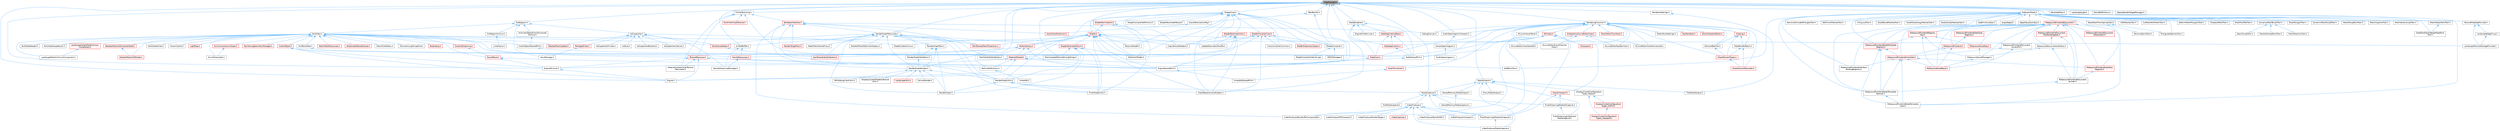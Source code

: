 digraph "PixelFormat.h"
{
 // INTERACTIVE_SVG=YES
 // LATEX_PDF_SIZE
  bgcolor="transparent";
  edge [fontname=Helvetica,fontsize=10,labelfontname=Helvetica,labelfontsize=10];
  node [fontname=Helvetica,fontsize=10,shape=box,height=0.2,width=0.4];
  Node1 [id="Node000001",label="PixelFormat.h",height=0.2,width=0.4,color="gray40", fillcolor="grey60", style="filled", fontcolor="black",tooltip=" "];
  Node1 -> Node2 [id="edge1_Node000001_Node000002",dir="back",color="steelblue1",style="solid",tooltip=" "];
  Node2 [id="Node000002",label="AudioSpectrogramViewport.h",height=0.2,width=0.4,color="grey40", fillcolor="white", style="filled",URL="$d9/d19/AudioSpectrogramViewport_8h.html",tooltip=" "];
  Node2 -> Node3 [id="edge2_Node000002_Node000003",dir="back",color="steelblue1",style="solid",tooltip=" "];
  Node3 [id="Node000003",label="SAudioSpectrogram.h",height=0.2,width=0.4,color="grey40", fillcolor="white", style="filled",URL="$dc/de0/SAudioSpectrogram_8h.html",tooltip=" "];
  Node3 -> Node4 [id="edge3_Node000003_Node000004",dir="back",color="steelblue1",style="solid",tooltip=" "];
  Node4 [id="Node000004",label="AudioSpectrogram.h",height=0.2,width=0.4,color="grey40", fillcolor="white", style="filled",URL="$de/d47/AudioSpectrogram_8h.html",tooltip=" "];
  Node1 -> Node5 [id="edge4_Node000001_Node000005",dir="back",color="steelblue1",style="solid",tooltip=" "];
  Node5 [id="Node000005",label="ClearReplacementShaders.h",height=0.2,width=0.4,color="grey40", fillcolor="white", style="filled",URL="$d9/d4e/ClearReplacementShaders_8h.html",tooltip=" "];
  Node1 -> Node6 [id="edge5_Node000001_Node000006",dir="back",color="steelblue1",style="solid",tooltip=" "];
  Node6 [id="Node000006",label="Engine.h",height=0.2,width=0.4,color="grey40", fillcolor="white", style="filled",URL="$d1/d34/Public_2Engine_8h.html",tooltip=" "];
  Node1 -> Node7 [id="edge6_Node000001_Node000007",dir="back",color="steelblue1",style="solid",tooltip=" "];
  Node7 [id="Node000007",label="EngineMinimal.h",height=0.2,width=0.4,color="grey40", fillcolor="white", style="filled",URL="$d0/d2c/EngineMinimal_8h.html",tooltip=" "];
  Node7 -> Node6 [id="edge7_Node000007_Node000006",dir="back",color="steelblue1",style="solid",tooltip=" "];
  Node1 -> Node8 [id="edge8_Node000001_Node000008",dir="back",color="steelblue1",style="solid",tooltip=" "];
  Node8 [id="Node000008",label="EngineSharedPCH.h",height=0.2,width=0.4,color="grey40", fillcolor="white", style="filled",URL="$dc/dbb/EngineSharedPCH_8h.html",tooltip=" "];
  Node8 -> Node9 [id="edge9_Node000008_Node000009",dir="back",color="steelblue1",style="solid",tooltip=" "];
  Node9 [id="Node000009",label="UnrealEdSharedPCH.h",height=0.2,width=0.4,color="grey40", fillcolor="white", style="filled",URL="$d1/de6/UnrealEdSharedPCH_8h.html",tooltip=" "];
  Node1 -> Node10 [id="edge10_Node000001_Node000010",dir="back",color="steelblue1",style="solid",tooltip=" "];
  Node10 [id="Node000010",label="FileRegions.h",height=0.2,width=0.4,color="grey40", fillcolor="white", style="filled",URL="$d0/d11/FileRegions_8h.html",tooltip=" "];
  Node10 -> Node11 [id="edge11_Node000010_Node000011",dir="back",color="steelblue1",style="solid",tooltip=" "];
  Node11 [id="Node000011",label="ArchiveUObjectFromStructured\lArchive.h",height=0.2,width=0.4,color="grey40", fillcolor="white", style="filled",URL="$d2/d52/ArchiveUObjectFromStructuredArchive_8h.html",tooltip=" "];
  Node11 -> Node12 [id="edge12_Node000011_Node000012",dir="back",color="steelblue1",style="solid",tooltip=" "];
  Node12 [id="Node000012",label="CoreUObjectSharedPCH.h",height=0.2,width=0.4,color="grey40", fillcolor="white", style="filled",URL="$de/d2f/CoreUObjectSharedPCH_8h.html",tooltip=" "];
  Node12 -> Node13 [id="edge13_Node000012_Node000013",dir="back",color="steelblue1",style="solid",tooltip=" "];
  Node13 [id="Node000013",label="SlateSharedPCH.h",height=0.2,width=0.4,color="grey40", fillcolor="white", style="filled",URL="$d1/dfc/SlateSharedPCH_8h.html",tooltip=" "];
  Node13 -> Node8 [id="edge14_Node000013_Node000008",dir="back",color="steelblue1",style="solid",tooltip=" "];
  Node10 -> Node14 [id="edge15_Node000010_Node000014",dir="back",color="steelblue1",style="solid",tooltip=" "];
  Node14 [id="Node000014",label="BulkData.h",height=0.2,width=0.4,color="grey40", fillcolor="white", style="filled",URL="$d4/d8e/BulkData_8h.html",tooltip=" "];
  Node14 -> Node15 [id="edge16_Node000014_Node000015",dir="back",color="steelblue1",style="solid",tooltip=" "];
  Node15 [id="Node000015",label="AnimCompressionTypes.h",height=0.2,width=0.4,color="red", fillcolor="#FFF0F0", style="filled",URL="$d1/d3b/AnimCompressionTypes_8h.html",tooltip=" "];
  Node15 -> Node24 [id="edge17_Node000015_Node000024",dir="back",color="steelblue1",style="solid",tooltip=" "];
  Node24 [id="Node000024",label="AnimStreamable.h",height=0.2,width=0.4,color="grey40", fillcolor="white", style="filled",URL="$d1/d46/AnimStreamable_8h.html",tooltip=" "];
  Node14 -> Node24 [id="edge18_Node000014_Node000024",dir="back",color="steelblue1",style="solid",tooltip=" "];
  Node14 -> Node47 [id="edge19_Node000014_Node000047",dir="back",color="steelblue1",style="solid",tooltip=" "];
  Node47 [id="Node000047",label="BodySetup.h",height=0.2,width=0.4,color="red", fillcolor="#FFF0F0", style="filled",URL="$d8/d7b/BodySetup_8h.html",tooltip=" "];
  Node14 -> Node124 [id="edge20_Node000014_Node000124",dir="back",color="steelblue1",style="solid",tooltip=" "];
  Node124 [id="Node000124",label="BulkDataReader.h",height=0.2,width=0.4,color="grey40", fillcolor="white", style="filled",URL="$d4/d9b/BulkDataReader_8h.html",tooltip=" "];
  Node14 -> Node125 [id="edge21_Node000014_Node000125",dir="back",color="steelblue1",style="solid",tooltip=" "];
  Node125 [id="Node000125",label="BulkDataScopedLock.h",height=0.2,width=0.4,color="grey40", fillcolor="white", style="filled",URL="$da/d4e/BulkDataScopedLock_8h.html",tooltip=" "];
  Node14 -> Node126 [id="edge22_Node000014_Node000126",dir="back",color="steelblue1",style="solid",tooltip=" "];
  Node126 [id="Node000126",label="BulkDataWriter.h",height=0.2,width=0.4,color="grey40", fillcolor="white", style="filled",URL="$dc/dcb/BulkDataWriter_8h.html",tooltip=" "];
  Node14 -> Node127 [id="edge23_Node000014_Node000127",dir="back",color="steelblue1",style="solid",tooltip=" "];
  Node127 [id="Node000127",label="ContentStreaming.h",height=0.2,width=0.4,color="red", fillcolor="#FFF0F0", style="filled",URL="$dd/d05/ContentStreaming_8h.html",tooltip=" "];
  Node127 -> Node138 [id="edge24_Node000127_Node000138",dir="back",color="steelblue1",style="solid",tooltip=" "];
  Node138 [id="Node000138",label="SoundWave.h",height=0.2,width=0.4,color="red", fillcolor="#FFF0F0", style="filled",URL="$d3/d6d/SoundWave_8h.html",tooltip=" "];
  Node138 -> Node7 [id="edge25_Node000138_Node000007",dir="back",color="steelblue1",style="solid",tooltip=" "];
  Node138 -> Node8 [id="edge26_Node000138_Node000008",dir="back",color="steelblue1",style="solid",tooltip=" "];
  Node14 -> Node173 [id="edge27_Node000014_Node000173",dir="back",color="steelblue1",style="solid",tooltip=" "];
  Node173 [id="Node000173",label="CoreUObject.h",height=0.2,width=0.4,color="red", fillcolor="#FFF0F0", style="filled",URL="$d0/ded/CoreUObject_8h.html",tooltip=" "];
  Node173 -> Node6 [id="edge28_Node000173_Node000006",dir="back",color="steelblue1",style="solid",tooltip=" "];
  Node173 -> Node7 [id="edge29_Node000173_Node000007",dir="back",color="steelblue1",style="solid",tooltip=" "];
  Node173 -> Node178 [id="edge30_Node000173_Node000178",dir="back",color="steelblue1",style="solid",tooltip=" "];
  Node178 [id="Node000178",label="SlateCore.h",height=0.2,width=0.4,color="red", fillcolor="#FFF0F0", style="filled",URL="$dc/d03/SlateCore_8h.html",tooltip=" "];
  Node178 -> Node6 [id="edge31_Node000178_Node000006",dir="back",color="steelblue1",style="solid",tooltip=" "];
  Node14 -> Node12 [id="edge32_Node000014_Node000012",dir="back",color="steelblue1",style="solid",tooltip=" "];
  Node14 -> Node179 [id="edge33_Node000014_Node000179",dir="back",color="steelblue1",style="solid",tooltip=" "];
  Node179 [id="Node000179",label="FontBulkData.h",height=0.2,width=0.4,color="grey40", fillcolor="white", style="filled",URL="$dc/dfb/FontBulkData_8h.html",tooltip=" "];
  Node179 -> Node178 [id="edge34_Node000179_Node000178",dir="back",color="steelblue1",style="solid",tooltip=" "];
  Node14 -> Node180 [id="edge35_Node000014_Node000180",dir="back",color="steelblue1",style="solid",tooltip=" "];
  Node180 [id="Node000180",label="GroomCache.h",height=0.2,width=0.4,color="grey40", fillcolor="white", style="filled",URL="$d7/d6e/GroomCache_8h.html",tooltip=" "];
  Node14 -> Node181 [id="edge36_Node000014_Node000181",dir="back",color="steelblue1",style="solid",tooltip=" "];
  Node181 [id="Node000181",label="HairStrandsDatas.h",height=0.2,width=0.4,color="red", fillcolor="#FFF0F0", style="filled",URL="$d6/daf/HairStrandsDatas_8h.html",tooltip=" "];
  Node181 -> Node195 [id="edge37_Node000181_Node000195",dir="back",color="steelblue1",style="solid",tooltip=" "];
  Node195 [id="Node000195",label="HairStrandsVertexFactory.h",height=0.2,width=0.4,color="red", fillcolor="#FFF0F0", style="filled",URL="$d0/d1c/HairStrandsVertexFactory_8h.html",tooltip=" "];
  Node14 -> Node198 [id="edge38_Node000014_Node000198",dir="back",color="steelblue1",style="solid",tooltip=" "];
  Node198 [id="Node000198",label="LandscapeHeightfieldCollision\lComponent.h",height=0.2,width=0.4,color="red", fillcolor="#FFF0F0", style="filled",URL="$d2/d06/LandscapeHeightfieldCollisionComponent_8h.html",tooltip=" "];
  Node198 -> Node200 [id="edge39_Node000198_Node000200",dir="back",color="steelblue1",style="solid",tooltip=" "];
  Node200 [id="Node000200",label="LandscapeMeshCollisionComponent.h",height=0.2,width=0.4,color="grey40", fillcolor="white", style="filled",URL="$d0/dab/LandscapeMeshCollisionComponent_8h.html",tooltip=" "];
  Node14 -> Node200 [id="edge40_Node000014_Node000200",dir="back",color="steelblue1",style="solid",tooltip=" "];
  Node14 -> Node210 [id="edge41_Node000014_Node000210",dir="back",color="steelblue1",style="solid",tooltip=" "];
  Node210 [id="Node000210",label="LandscapeTextureStorageProvider.h",height=0.2,width=0.4,color="grey40", fillcolor="white", style="filled",URL="$d6/d2b/LandscapeTextureStorageProvider_8h.html",tooltip=" "];
  Node14 -> Node211 [id="edge42_Node000014_Node000211",dir="back",color="steelblue1",style="solid",tooltip=" "];
  Node211 [id="Node000211",label="LightMap.h",height=0.2,width=0.4,color="red", fillcolor="#FFF0F0", style="filled",URL="$d1/d76/LightMap_8h.html",tooltip=" "];
  Node14 -> Node217 [id="edge43_Node000014_Node000217",dir="back",color="steelblue1",style="solid",tooltip=" "];
  Node217 [id="Node000217",label="NaniteResources.h",height=0.2,width=0.4,color="red", fillcolor="#FFF0F0", style="filled",URL="$d7/d8b/NaniteResources_8h.html",tooltip=" "];
  Node217 -> Node222 [id="edge44_Node000217_Node000222",dir="back",color="steelblue1",style="solid",tooltip=" "];
  Node222 [id="Node000222",label="NaniteStreamingManager.h",height=0.2,width=0.4,color="grey40", fillcolor="white", style="filled",URL="$d2/d3f/NaniteStreamingManager_8h.html",tooltip=" "];
  Node14 -> Node225 [id="edge45_Node000014_Node000225",dir="back",color="steelblue1",style="solid",tooltip=" "];
  Node225 [id="Node000225",label="RayTracingGeometryManager.h",height=0.2,width=0.4,color="red", fillcolor="#FFF0F0", style="filled",URL="$d0/df3/RayTracingGeometryManager_8h.html",tooltip=" "];
  Node14 -> Node226 [id="edge46_Node000014_Node000226",dir="back",color="steelblue1",style="solid",tooltip=" "];
  Node226 [id="Node000226",label="SkeletalMeshLODImporterData.h",height=0.2,width=0.4,color="red", fillcolor="#FFF0F0", style="filled",URL="$de/dc6/SkeletalMeshLODImporterData_8h.html",tooltip=" "];
  Node226 -> Node228 [id="edge47_Node000226_Node000228",dir="back",color="steelblue1",style="solid",tooltip=" "];
  Node228 [id="Node000228",label="SkeletalMeshLODModel.h",height=0.2,width=0.4,color="red", fillcolor="#FFF0F0", style="filled",URL="$d2/d34/SkeletalMeshLODModel_8h.html",tooltip=" "];
  Node14 -> Node228 [id="edge48_Node000014_Node000228",dir="back",color="steelblue1",style="solid",tooltip=" "];
  Node14 -> Node230 [id="edge49_Node000014_Node000230",dir="back",color="steelblue1",style="solid",tooltip=" "];
  Node230 [id="Node000230",label="SkeletalMeshUpdate.h",height=0.2,width=0.4,color="red", fillcolor="#FFF0F0", style="filled",URL="$df/d79/SkeletalMeshUpdate_8h.html",tooltip=" "];
  Node14 -> Node138 [id="edge50_Node000014_Node000138",dir="back",color="steelblue1",style="solid",tooltip=" "];
  Node14 -> Node231 [id="edge51_Node000014_Node000231",dir="back",color="steelblue1",style="solid",tooltip=" "];
  Node231 [id="Node000231",label="StaticMeshResources.h",height=0.2,width=0.4,color="red", fillcolor="#FFF0F0", style="filled",URL="$d0/db7/StaticMeshResources_8h.html",tooltip=" "];
  Node14 -> Node249 [id="edge52_Node000014_Node000249",dir="back",color="steelblue1",style="solid",tooltip=" "];
  Node249 [id="Node000249",label="StreamableRenderAsset.h",height=0.2,width=0.4,color="red", fillcolor="#FFF0F0", style="filled",URL="$d3/dbd/StreamableRenderAsset_8h.html",tooltip=" "];
  Node14 -> Node602 [id="edge53_Node000014_Node000602",dir="back",color="steelblue1",style="solid",tooltip=" "];
  Node602 [id="Node000602",label="TextureResource.h",height=0.2,width=0.4,color="red", fillcolor="#FFF0F0", style="filled",URL="$dd/df3/TextureResource_8h.html",tooltip=" "];
  Node602 -> Node6 [id="edge54_Node000602_Node000006",dir="back",color="steelblue1",style="solid",tooltip=" "];
  Node602 -> Node7 [id="edge55_Node000602_Node000007",dir="back",color="steelblue1",style="solid",tooltip=" "];
  Node602 -> Node8 [id="edge56_Node000602_Node000008",dir="back",color="steelblue1",style="solid",tooltip=" "];
  Node602 -> Node603 [id="edge57_Node000602_Node000603",dir="back",color="steelblue1",style="solid",tooltip=" "];
  Node603 [id="Node000603",label="MaterialCacheVirtualTexture\lDescriptor.h",height=0.2,width=0.4,color="grey40", fillcolor="white", style="filled",URL="$d7/d4c/MaterialCacheVirtualTextureDescriptor_8h.html",tooltip=" "];
  Node602 -> Node604 [id="edge58_Node000602_Node000604",dir="back",color="steelblue1",style="solid",tooltip=" "];
  Node604 [id="Node000604",label="ParticleDefinitions.h",height=0.2,width=0.4,color="grey40", fillcolor="white", style="filled",URL="$db/dde/ParticleDefinitions_8h.html",tooltip=" "];
  Node604 -> Node177 [id="edge59_Node000604_Node000177",dir="back",color="steelblue1",style="solid",tooltip=" "];
  Node177 [id="Node000177",label="UnrealEd.h",height=0.2,width=0.4,color="grey40", fillcolor="white", style="filled",URL="$d2/d5f/UnrealEd_8h.html",tooltip=" "];
  Node14 -> Node607 [id="edge60_Node000014_Node000607",dir="back",color="steelblue1",style="solid",tooltip=" "];
  Node607 [id="Node000607",label="VectorFieldStatic.h",height=0.2,width=0.4,color="grey40", fillcolor="white", style="filled",URL="$d7/d68/VectorFieldStatic_8h.html",tooltip=" "];
  Node14 -> Node608 [id="edge61_Node000014_Node000608",dir="back",color="steelblue1",style="solid",tooltip=" "];
  Node608 [id="Node000608",label="VolumetricLightmapGrid.h",height=0.2,width=0.4,color="grey40", fillcolor="white", style="filled",URL="$d9/d86/VolumetricLightmapGrid_8h.html",tooltip=" "];
  Node10 -> Node609 [id="edge62_Node000010_Node000609",dir="back",color="steelblue1",style="solid",tooltip=" "];
  Node609 [id="Node000609",label="FileRegionArchive.h",height=0.2,width=0.4,color="grey40", fillcolor="white", style="filled",URL="$d1/dfe/FileRegionArchive_8h.html",tooltip=" "];
  Node609 -> Node610 [id="edge63_Node000609_Node000610",dir="back",color="steelblue1",style="solid",tooltip=" "];
  Node610 [id="Node000610",label="LinkerSave.h",height=0.2,width=0.4,color="grey40", fillcolor="white", style="filled",URL="$d5/d31/LinkerSave_8h.html",tooltip=" "];
  Node10 -> Node611 [id="edge64_Node000010_Node000611",dir="back",color="steelblue1",style="solid",tooltip=" "];
  Node611 [id="Node000611",label="IoDispatcher.h",height=0.2,width=0.4,color="grey40", fillcolor="white", style="filled",URL="$d8/d3c/IoDispatcher_8h.html",tooltip=" "];
  Node611 -> Node181 [id="edge65_Node000611_Node000181",dir="back",color="steelblue1",style="solid",tooltip=" "];
  Node611 -> Node612 [id="edge66_Node000611_Node000612",dir="back",color="steelblue1",style="solid",tooltip=" "];
  Node612 [id="Node000612",label="IoDispatcherBackend.h",height=0.2,width=0.4,color="grey40", fillcolor="white", style="filled",URL="$d3/df3/IoDispatcherBackend_8h.html",tooltip=" "];
  Node611 -> Node613 [id="edge67_Node000611_Node000613",dir="back",color="steelblue1",style="solid",tooltip=" "];
  Node613 [id="Node000613",label="IoDispatcherInternal.h",height=0.2,width=0.4,color="grey40", fillcolor="white", style="filled",URL="$da/dee/IoDispatcherInternal_8h.html",tooltip=" "];
  Node611 -> Node614 [id="edge68_Node000611_Node000614",dir="back",color="steelblue1",style="solid",tooltip=" "];
  Node614 [id="Node000614",label="IoDispatcherPrivate.h",height=0.2,width=0.4,color="grey40", fillcolor="white", style="filled",URL="$d3/dea/IoDispatcherPrivate_8h.html",tooltip=" "];
  Node611 -> Node615 [id="edge69_Node000611_Node000615",dir="back",color="steelblue1",style="solid",tooltip=" "];
  Node615 [id="Node000615",label="IoStore.h",height=0.2,width=0.4,color="grey40", fillcolor="white", style="filled",URL="$d5/d52/IoStore_8h.html",tooltip=" "];
  Node611 -> Node222 [id="edge70_Node000611_Node000222",dir="back",color="steelblue1",style="solid",tooltip=" "];
  Node611 -> Node616 [id="edge71_Node000611_Node000616",dir="back",color="steelblue1",style="solid",tooltip=" "];
  Node616 [id="Node000616",label="PackageWriter.h",height=0.2,width=0.4,color="red", fillcolor="#FFF0F0", style="filled",URL="$d4/d04/PackageWriter_8h.html",tooltip=" "];
  Node616 -> Node621 [id="edge72_Node000616_Node000621",dir="back",color="steelblue1",style="solid",tooltip=" "];
  Node621 [id="Node000621",label="SavePackage.h",height=0.2,width=0.4,color="grey40", fillcolor="white", style="filled",URL="$d7/d0a/SavePackage_8h.html",tooltip=" "];
  Node611 -> Node622 [id="edge73_Node000611_Node000622",dir="back",color="steelblue1",style="solid",tooltip=" "];
  Node622 [id="Node000622",label="ShaderCodeArchive.h",height=0.2,width=0.4,color="grey40", fillcolor="white", style="filled",URL="$d4/dfd/ShaderCodeArchive_8h.html",tooltip=" "];
  Node611 -> Node230 [id="edge74_Node000611_Node000230",dir="back",color="steelblue1",style="solid",tooltip=" "];
  Node10 -> Node621 [id="edge75_Node000010_Node000621",dir="back",color="steelblue1",style="solid",tooltip=" "];
  Node1 -> Node623 [id="edge76_Node000001_Node000623",dir="back",color="steelblue1",style="solid",tooltip=" "];
  Node623 [id="Node000623",label="GBufferInfo.h",height=0.2,width=0.4,color="grey40", fillcolor="white", style="filled",URL="$d4/d51/GBufferInfo_8h.html",tooltip=" "];
  Node623 -> Node624 [id="edge77_Node000623_Node000624",dir="back",color="steelblue1",style="solid",tooltip=" "];
  Node624 [id="Node000624",label="SceneTexturesConfig.h",height=0.2,width=0.4,color="grey40", fillcolor="white", style="filled",URL="$d7/d90/SceneTexturesConfig_8h.html",tooltip=" "];
  Node624 -> Node625 [id="edge78_Node000624_Node000625",dir="back",color="steelblue1",style="solid",tooltip=" "];
  Node625 [id="Node000625",label="SceneViewExtension.h",height=0.2,width=0.4,color="red", fillcolor="#FFF0F0", style="filled",URL="$d0/d0d/SceneViewExtension_8h.html",tooltip=" "];
  Node623 -> Node630 [id="edge79_Node000623_Node000630",dir="back",color="steelblue1",style="solid",tooltip=" "];
  Node630 [id="Node000630",label="ShaderCompiler.h",height=0.2,width=0.4,color="grey40", fillcolor="white", style="filled",URL="$d4/de9/ShaderCompiler_8h.html",tooltip=" "];
  Node630 -> Node631 [id="edge80_Node000630_Node000631",dir="back",color="steelblue1",style="solid",tooltip=" "];
  Node631 [id="Node000631",label="ODSCManager.h",height=0.2,width=0.4,color="grey40", fillcolor="white", style="filled",URL="$d9/d08/ODSCManager_8h.html",tooltip=" "];
  Node630 -> Node632 [id="edge81_Node000630_Node000632",dir="back",color="steelblue1",style="solid",tooltip=" "];
  Node632 [id="Node000632",label="ShaderCompilerInternal.cpp",height=0.2,width=0.4,color="grey40", fillcolor="white", style="filled",URL="$db/dce/ShaderCompilerInternal_8cpp.html",tooltip=" "];
  Node1 -> Node633 [id="edge82_Node000001_Node000633",dir="back",color="steelblue1",style="solid",tooltip=" "];
  Node633 [id="Node000633",label="GenerateMips.h",height=0.2,width=0.4,color="grey40", fillcolor="white", style="filled",URL="$db/d90/GenerateMips_8h.html",tooltip=" "];
  Node1 -> Node634 [id="edge83_Node000001_Node000634",dir="back",color="steelblue1",style="solid",tooltip=" "];
  Node634 [id="Node000634",label="LandscapeLight.h",height=0.2,width=0.4,color="grey40", fillcolor="white", style="filled",URL="$d9/da3/LandscapeLight_8h.html",tooltip=" "];
  Node1 -> Node635 [id="edge84_Node000001_Node000635",dir="back",color="steelblue1",style="solid",tooltip=" "];
  Node635 [id="Node000635",label="MediaCapture.h",height=0.2,width=0.4,color="grey40", fillcolor="white", style="filled",URL="$d2/d9c/MediaCapture_8h.html",tooltip=" "];
  Node635 -> Node636 [id="edge85_Node000635_Node000636",dir="back",color="steelblue1",style="solid",tooltip=" "];
  Node636 [id="Node000636",label="FileMediaCapture.h",height=0.2,width=0.4,color="grey40", fillcolor="white", style="filled",URL="$da/d0b/FileMediaCapture_8h.html",tooltip=" "];
  Node635 -> Node637 [id="edge86_Node000635_Node000637",dir="back",color="steelblue1",style="solid",tooltip=" "];
  Node637 [id="Node000637",label="PixelStreaming2MediaIOCapture.h",height=0.2,width=0.4,color="grey40", fillcolor="white", style="filled",URL="$d3/d67/PixelStreaming2MediaIOCapture_8h.html",tooltip=" "];
  Node637 -> Node638 [id="edge87_Node000637_Node000638",dir="back",color="steelblue1",style="solid",tooltip=" "];
  Node638 [id="Node000638",label="VideoProducerMediaCapture.h",height=0.2,width=0.4,color="grey40", fillcolor="white", style="filled",URL="$db/df1/VideoProducerMediaCapture_8h.html",tooltip=" "];
  Node635 -> Node639 [id="edge88_Node000635_Node000639",dir="back",color="steelblue1",style="solid",tooltip=" "];
  Node639 [id="Node000639",label="PixelStreamingMediaIOCapture.h",height=0.2,width=0.4,color="grey40", fillcolor="white", style="filled",URL="$df/dfa/PixelStreamingMediaIOCapture_8h.html",tooltip=" "];
  Node639 -> Node640 [id="edge89_Node000639_Node000640",dir="back",color="steelblue1",style="solid",tooltip=" "];
  Node640 [id="Node000640",label="PixelStreamingVideoInput\lMediaCapture.h",height=0.2,width=0.4,color="grey40", fillcolor="white", style="filled",URL="$d1/dd3/PixelStreamingVideoInputMediaCapture_8h.html",tooltip=" "];
  Node635 -> Node641 [id="edge90_Node000635_Node000641",dir="back",color="steelblue1",style="solid",tooltip=" "];
  Node641 [id="Node000641",label="SharedMemoryMediaCapture.h",height=0.2,width=0.4,color="grey40", fillcolor="white", style="filled",URL="$d7/d60/SharedMemoryMediaCapture_8h.html",tooltip=" "];
  Node635 -> Node642 [id="edge91_Node000635_Node000642",dir="back",color="steelblue1",style="solid",tooltip=" "];
  Node642 [id="Node000642",label="VideoProducer.h",height=0.2,width=0.4,color="grey40", fillcolor="white", style="filled",URL="$da/d79/VideoProducer_8h.html",tooltip=" "];
  Node642 -> Node637 [id="edge92_Node000642_Node000637",dir="back",color="steelblue1",style="solid",tooltip=" "];
  Node642 -> Node643 [id="edge93_Node000642_Node000643",dir="back",color="steelblue1",style="solid",tooltip=" "];
  Node643 [id="Node000643",label="VideoCapturer.h",height=0.2,width=0.4,color="red", fillcolor="#FFF0F0", style="filled",URL="$d0/da2/VideoCapturer_8h.html",tooltip=" "];
  Node642 -> Node649 [id="edge94_Node000642_Node000649",dir="back",color="steelblue1",style="solid",tooltip=" "];
  Node649 [id="Node000649",label="VideoProducerBackBuffer.h",height=0.2,width=0.4,color="grey40", fillcolor="white", style="filled",URL="$d0/d18/VideoProducerBackBuffer_8h.html",tooltip=" "];
  Node642 -> Node650 [id="edge95_Node000642_Node000650",dir="back",color="steelblue1",style="solid",tooltip=" "];
  Node650 [id="Node000650",label="VideoProducerBackBufferComposited.h",height=0.2,width=0.4,color="grey40", fillcolor="white", style="filled",URL="$d5/d3e/VideoProducerBackBufferComposited_8h.html",tooltip=" "];
  Node642 -> Node638 [id="edge96_Node000642_Node000638",dir="back",color="steelblue1",style="solid",tooltip=" "];
  Node642 -> Node651 [id="edge97_Node000642_Node000651",dir="back",color="steelblue1",style="solid",tooltip=" "];
  Node651 [id="Node000651",label="VideoProducerPIEViewport.h",height=0.2,width=0.4,color="grey40", fillcolor="white", style="filled",URL="$dc/df8/VideoProducerPIEViewport_8h.html",tooltip=" "];
  Node642 -> Node652 [id="edge98_Node000642_Node000652",dir="back",color="steelblue1",style="solid",tooltip=" "];
  Node652 [id="Node000652",label="VideoProducerRenderTarget.h",height=0.2,width=0.4,color="grey40", fillcolor="white", style="filled",URL="$de/df9/VideoProducerRenderTarget_8h.html",tooltip=" "];
  Node642 -> Node653 [id="edge99_Node000642_Node000653",dir="back",color="steelblue1",style="solid",tooltip=" "];
  Node653 [id="Node000653",label="VideoProducerViewport.h",height=0.2,width=0.4,color="grey40", fillcolor="white", style="filled",URL="$d8/d79/VideoProducerViewport_8h.html",tooltip=" "];
  Node1 -> Node654 [id="edge100_Node000001_Node000654",dir="back",color="steelblue1",style="solid",tooltip=" "];
  Node654 [id="Node000654",label="MediaOutput.h",height=0.2,width=0.4,color="grey40", fillcolor="white", style="filled",URL="$df/df1/MediaOutput_8h.html",tooltip=" "];
  Node654 -> Node655 [id="edge101_Node000654_Node000655",dir="back",color="steelblue1",style="solid",tooltip=" "];
  Node655 [id="Node000655",label="DisplayClusterConfiguration\lTypes_Media.h",height=0.2,width=0.4,color="grey40", fillcolor="white", style="filled",URL="$d5/df0/DisplayClusterConfigurationTypes__Media_8h.html",tooltip=" "];
  Node655 -> Node530 [id="edge102_Node000655_Node000530",dir="back",color="steelblue1",style="solid",tooltip=" "];
  Node530 [id="Node000530",label="DisplayClusterConfiguration\lTypes_ICVFX.h",height=0.2,width=0.4,color="red", fillcolor="#FFF0F0", style="filled",URL="$d3/dc4/DisplayClusterConfigurationTypes__ICVFX_8h.html",tooltip=" "];
  Node530 -> Node531 [id="edge103_Node000530_Node000531",dir="back",color="steelblue1",style="solid",tooltip=" "];
  Node531 [id="Node000531",label="DisplayClusterConfiguration\lTypes_Viewport.h",height=0.2,width=0.4,color="red", fillcolor="#FFF0F0", style="filled",URL="$d1/d6b/DisplayClusterConfigurationTypes__Viewport_8h.html",tooltip=" "];
  Node655 -> Node531 [id="edge104_Node000655_Node000531",dir="back",color="steelblue1",style="solid",tooltip=" "];
  Node654 -> Node656 [id="edge105_Node000654_Node000656",dir="back",color="steelblue1",style="solid",tooltip=" "];
  Node656 [id="Node000656",label="FileMediaOutput.h",height=0.2,width=0.4,color="grey40", fillcolor="white", style="filled",URL="$d8/dfb/FileMediaOutput_8h.html",tooltip=" "];
  Node654 -> Node635 [id="edge106_Node000654_Node000635",dir="back",color="steelblue1",style="solid",tooltip=" "];
  Node654 -> Node640 [id="edge107_Node000654_Node000640",dir="back",color="steelblue1",style="solid",tooltip=" "];
  Node654 -> Node657 [id="edge108_Node000654_Node000657",dir="back",color="steelblue1",style="solid",tooltip=" "];
  Node657 [id="Node000657",label="ProxyMediaOutput.h",height=0.2,width=0.4,color="grey40", fillcolor="white", style="filled",URL="$d3/d15/ProxyMediaOutput_8h.html",tooltip=" "];
  Node654 -> Node658 [id="edge109_Node000654_Node000658",dir="back",color="steelblue1",style="solid",tooltip=" "];
  Node658 [id="Node000658",label="SharedMemoryMediaOutput.h",height=0.2,width=0.4,color="grey40", fillcolor="white", style="filled",URL="$db/d82/SharedMemoryMediaOutput_8h.html",tooltip=" "];
  Node658 -> Node641 [id="edge110_Node000658_Node000641",dir="back",color="steelblue1",style="solid",tooltip=" "];
  Node654 -> Node638 [id="edge111_Node000654_Node000638",dir="back",color="steelblue1",style="solid",tooltip=" "];
  Node1 -> Node659 [id="edge112_Node000001_Node000659",dir="back",color="steelblue1",style="solid",tooltip=" "];
  Node659 [id="Node000659",label="NoExportTypes.h",height=0.2,width=0.4,color="grey40", fillcolor="white", style="filled",URL="$d3/d21/NoExportTypes_8h.html",tooltip=" "];
  Node659 -> Node71 [id="edge113_Node000659_Node000071",dir="back",color="steelblue1",style="solid",tooltip=" "];
  Node71 [id="Node000071",label="AddPatchTool.h",height=0.2,width=0.4,color="grey40", fillcolor="white", style="filled",URL="$d5/deb/AddPatchTool_8h.html",tooltip=" "];
  Node659 -> Node72 [id="edge114_Node000659_Node000072",dir="back",color="steelblue1",style="solid",tooltip=" "];
  Node72 [id="Node000072",label="AddPrimitiveTool.h",height=0.2,width=0.4,color="grey40", fillcolor="white", style="filled",URL="$d5/dbf/AddPrimitiveTool_8h.html",tooltip=" "];
  Node659 -> Node660 [id="edge115_Node000659_Node000660",dir="back",color="steelblue1",style="solid",tooltip=" "];
  Node660 [id="Node000660",label="AudioMeter.h",height=0.2,width=0.4,color="grey40", fillcolor="white", style="filled",URL="$de/db0/AudioMeter_8h.html",tooltip=" "];
  Node659 -> Node82 [id="edge116_Node000659_Node000082",dir="back",color="steelblue1",style="solid",tooltip=" "];
  Node82 [id="Node000082",label="BakeTransformTool.h",height=0.2,width=0.4,color="grey40", fillcolor="white", style="filled",URL="$dc/d39/BakeTransformTool_8h.html",tooltip=" "];
  Node659 -> Node92 [id="edge117_Node000659_Node000092",dir="back",color="steelblue1",style="solid",tooltip=" "];
  Node92 [id="Node000092",label="BaseMeshFromSplinesTool.h",height=0.2,width=0.4,color="grey40", fillcolor="white", style="filled",URL="$da/d31/BaseMeshFromSplinesTool_8h.html",tooltip=" "];
  Node92 -> Node93 [id="edge118_Node000092_Node000093",dir="back",color="steelblue1",style="solid",tooltip=" "];
  Node93 [id="Node000093",label="RevolveSplineTool.h",height=0.2,width=0.4,color="grey40", fillcolor="white", style="filled",URL="$d3/d36/RevolveSplineTool_8h.html",tooltip=" "];
  Node92 -> Node94 [id="edge119_Node000092_Node000094",dir="back",color="steelblue1",style="solid",tooltip=" "];
  Node94 [id="Node000094",label="TriangulateSplinesTool.h",height=0.2,width=0.4,color="grey40", fillcolor="white", style="filled",URL="$d9/de6/TriangulateSplinesTool_8h.html",tooltip=" "];
  Node659 -> Node88 [id="edge120_Node000659_Node000088",dir="back",color="steelblue1",style="solid",tooltip=" "];
  Node88 [id="Node000088",label="CSGMeshesTool.h",height=0.2,width=0.4,color="grey40", fillcolor="white", style="filled",URL="$db/dd1/CSGMeshesTool_8h.html",tooltip=" "];
  Node659 -> Node90 [id="edge121_Node000659_Node000090",dir="back",color="steelblue1",style="solid",tooltip=" "];
  Node90 [id="Node000090",label="CutMeshWithMeshTool.h",height=0.2,width=0.4,color="grey40", fillcolor="white", style="filled",URL="$d2/d2c/CutMeshWithMeshTool_8h.html",tooltip=" "];
  Node659 -> Node51 [id="edge122_Node000659_Node000051",dir="back",color="steelblue1",style="solid",tooltip=" "];
  Node51 [id="Node000051",label="DataflowEditorWeightMapPaint\lTool.h",height=0.2,width=0.4,color="grey40", fillcolor="white", style="filled",URL="$db/d46/DataflowEditorWeightMapPaintTool_8h.html",tooltip=" "];
  Node659 -> Node52 [id="edge123_Node000659_Node000052",dir="back",color="steelblue1",style="solid",tooltip=" "];
  Node52 [id="Node000052",label="DeformMeshPolygonsTool.h",height=0.2,width=0.4,color="grey40", fillcolor="white", style="filled",URL="$db/d72/DeformMeshPolygonsTool_8h.html",tooltip=" "];
  Node659 -> Node98 [id="edge124_Node000659_Node000098",dir="back",color="steelblue1",style="solid",tooltip=" "];
  Node98 [id="Node000098",label="DisplaceMeshTool.h",height=0.2,width=0.4,color="grey40", fillcolor="white", style="filled",URL="$da/d28/DisplaceMeshTool_8h.html",tooltip=" "];
  Node659 -> Node117 [id="edge125_Node000659_Node000117",dir="back",color="steelblue1",style="solid",tooltip=" "];
  Node117 [id="Node000117",label="DrawPolyPathTool.h",height=0.2,width=0.4,color="grey40", fillcolor="white", style="filled",URL="$dc/d3e/DrawPolyPathTool_8h.html",tooltip=" "];
  Node659 -> Node79 [id="edge126_Node000659_Node000079",dir="back",color="steelblue1",style="solid",tooltip=" "];
  Node79 [id="Node000079",label="DrawPolygonTool.h",height=0.2,width=0.4,color="grey40", fillcolor="white", style="filled",URL="$d0/d15/DrawPolygonTool_8h.html",tooltip=" "];
  Node659 -> Node54 [id="edge127_Node000659_Node000054",dir="back",color="steelblue1",style="solid",tooltip=" "];
  Node54 [id="Node000054",label="DynamicMeshBrushTool.h",height=0.2,width=0.4,color="grey40", fillcolor="white", style="filled",URL="$da/d04/DynamicMeshBrushTool_8h.html",tooltip=" "];
  Node54 -> Node55 [id="edge128_Node000054_Node000055",dir="back",color="steelblue1",style="solid",tooltip=" "];
  Node55 [id="Node000055",label="MeshAttributePaintTool.h",height=0.2,width=0.4,color="grey40", fillcolor="white", style="filled",URL="$d3/d29/MeshAttributePaintTool_8h.html",tooltip=" "];
  Node54 -> Node56 [id="edge129_Node000054_Node000056",dir="back",color="steelblue1",style="solid",tooltip=" "];
  Node56 [id="Node000056",label="MeshSelectionTool.h",height=0.2,width=0.4,color="grey40", fillcolor="white", style="filled",URL="$d8/d80/MeshSelectionTool_8h.html",tooltip=" "];
  Node54 -> Node57 [id="edge130_Node000054_Node000057",dir="back",color="steelblue1",style="solid",tooltip=" "];
  Node57 [id="Node000057",label="SeamSculptTool.h",height=0.2,width=0.4,color="grey40", fillcolor="white", style="filled",URL="$d1/d31/SeamSculptTool_8h.html",tooltip=" "];
  Node659 -> Node559 [id="edge131_Node000659_Node000559",dir="back",color="steelblue1",style="solid",tooltip=" "];
  Node559 [id="Node000559",label="DynamicMeshSculptTool.h",height=0.2,width=0.4,color="grey40", fillcolor="white", style="filled",URL="$d6/d16/DynamicMeshSculptTool_8h.html",tooltip=" "];
  Node659 -> Node61 [id="edge132_Node000659_Node000061",dir="back",color="steelblue1",style="solid",tooltip=" "];
  Node61 [id="Node000061",label="MeshGroupPaintTool.h",height=0.2,width=0.4,color="grey40", fillcolor="white", style="filled",URL="$dd/d04/MeshGroupPaintTool_8h.html",tooltip=" "];
  Node659 -> Node80 [id="edge133_Node000659_Node000080",dir="back",color="steelblue1",style="solid",tooltip=" "];
  Node80 [id="Node000080",label="MeshInspectorTool.h",height=0.2,width=0.4,color="grey40", fillcolor="white", style="filled",URL="$de/da1/MeshInspectorTool_8h.html",tooltip=" "];
  Node659 -> Node68 [id="edge134_Node000659_Node000068",dir="back",color="steelblue1",style="solid",tooltip=" "];
  Node68 [id="Node000068",label="MeshVertexPaintTool.h",height=0.2,width=0.4,color="grey40", fillcolor="white", style="filled",URL="$db/d74/MeshVertexPaintTool_8h.html",tooltip=" "];
  Node68 -> Node51 [id="edge135_Node000068_Node000051",dir="back",color="steelblue1",style="solid",tooltip=" "];
  Node659 -> Node69 [id="edge136_Node000659_Node000069",dir="back",color="steelblue1",style="solid",tooltip=" "];
  Node69 [id="Node000069",label="MeshVertexSculptTool.h",height=0.2,width=0.4,color="grey40", fillcolor="white", style="filled",URL="$dc/da6/MeshVertexSculptTool_8h.html",tooltip=" "];
  Node659 -> Node661 [id="edge137_Node000659_Node000661",dir="back",color="steelblue1",style="solid",tooltip=" "];
  Node661 [id="Node000661",label="MetasoundFrontendDocument.h",height=0.2,width=0.4,color="red", fillcolor="#FFF0F0", style="filled",URL="$d2/de7/MetasoundFrontendDocument_8h.html",tooltip=" "];
  Node661 -> Node662 [id="edge138_Node000661_Node000662",dir="back",color="steelblue1",style="solid",tooltip=" "];
  Node662 [id="Node000662",label="MetasoundAssetBase.h",height=0.2,width=0.4,color="red", fillcolor="#FFF0F0", style="filled",URL="$d5/d81/MetasoundAssetBase_8h.html",tooltip=" "];
  Node661 -> Node704 [id="edge139_Node000661_Node000704",dir="back",color="steelblue1",style="solid",tooltip=" "];
  Node704 [id="Node000704",label="MetasoundAssetKey.h",height=0.2,width=0.4,color="red", fillcolor="#FFF0F0", style="filled",URL="$d9/d63/MetasoundAssetKey_8h.html",tooltip=" "];
  Node704 -> Node705 [id="edge140_Node000704_Node000705",dir="back",color="steelblue1",style="solid",tooltip=" "];
  Node705 [id="Node000705",label="MetasoundAssetManager.h",height=0.2,width=0.4,color="grey40", fillcolor="white", style="filled",URL="$dd/da3/MetasoundAssetManager_8h.html",tooltip=" "];
  Node705 -> Node662 [id="edge141_Node000705_Node000662",dir="back",color="steelblue1",style="solid",tooltip=" "];
  Node661 -> Node705 [id="edge142_Node000661_Node000705",dir="back",color="steelblue1",style="solid",tooltip=" "];
  Node661 -> Node708 [id="edge143_Node000661_Node000708",dir="back",color="steelblue1",style="solid",tooltip=" "];
  Node708 [id="Node000708",label="MetasoundDocumentInterface.h",height=0.2,width=0.4,color="grey40", fillcolor="white", style="filled",URL="$dd/dfb/MetasoundDocumentInterface_8h.html",tooltip=" "];
  Node708 -> Node705 [id="edge144_Node000708_Node000705",dir="back",color="steelblue1",style="solid",tooltip=" "];
  Node708 -> Node666 [id="edge145_Node000708_Node000666",dir="back",color="steelblue1",style="solid",tooltip=" "];
  Node666 [id="Node000666",label="MetasoundFrontendDocument\lBuilder.h",height=0.2,width=0.4,color="grey40", fillcolor="white", style="filled",URL="$da/dfa/MetasoundFrontendDocumentBuilder_8h.html",tooltip=" "];
  Node666 -> Node667 [id="edge146_Node000666_Node000667",dir="back",color="steelblue1",style="solid",tooltip=" "];
  Node667 [id="Node000667",label="MetasoundFrontendNodeTemplate\lReroute.h",height=0.2,width=0.4,color="grey40", fillcolor="white", style="filled",URL="$d7/d33/MetasoundFrontendNodeTemplateReroute_8h.html",tooltip=" "];
  Node667 -> Node668 [id="edge147_Node000667_Node000668",dir="back",color="steelblue1",style="solid",tooltip=" "];
  Node668 [id="Node000668",label="MetasoundFrontendNodeTemplate\lInput.h",height=0.2,width=0.4,color="grey40", fillcolor="white", style="filled",URL="$d6/d69/MetasoundFrontendNodeTemplateInput_8h.html",tooltip=" "];
  Node661 -> Node709 [id="edge148_Node000661_Node000709",dir="back",color="steelblue1",style="solid",tooltip=" "];
  Node709 [id="Node000709",label="MetasoundFrontend.h",height=0.2,width=0.4,color="red", fillcolor="#FFF0F0", style="filled",URL="$d4/d31/MetasoundFrontend_8h.html",tooltip=" "];
  Node709 -> Node662 [id="edge149_Node000709_Node000662",dir="back",color="steelblue1",style="solid",tooltip=" "];
  Node709 -> Node711 [id="edge150_Node000709_Node000711",dir="back",color="steelblue1",style="solid",tooltip=" "];
  Node711 [id="Node000711",label="MetasoundFrontendController.h",height=0.2,width=0.4,color="red", fillcolor="#FFF0F0", style="filled",URL="$d0/d64/MetasoundFrontendController_8h.html",tooltip=" "];
  Node711 -> Node662 [id="edge151_Node000711_Node000662",dir="back",color="steelblue1",style="solid",tooltip=" "];
  Node711 -> Node712 [id="edge152_Node000711_Node000712",dir="back",color="steelblue1",style="solid",tooltip=" "];
  Node712 [id="Node000712",label="MetasoundFrontendInterface\lBindingRegistry.h",height=0.2,width=0.4,color="grey40", fillcolor="white", style="filled",URL="$da/de4/MetasoundFrontendInterfaceBindingRegistry_8h.html",tooltip=" "];
  Node711 -> Node713 [id="edge153_Node000711_Node000713",dir="back",color="steelblue1",style="solid",tooltip=" "];
  Node713 [id="Node000713",label="MetasoundFrontendInterface\lRegistry.h",height=0.2,width=0.4,color="red", fillcolor="#FFF0F0", style="filled",URL="$d7/d91/MetasoundFrontendInterfaceRegistry_8h.html",tooltip=" "];
  Node713 -> Node666 [id="edge154_Node000713_Node000666",dir="back",color="steelblue1",style="solid",tooltip=" "];
  Node711 -> Node668 [id="edge155_Node000711_Node000668",dir="back",color="steelblue1",style="solid",tooltip=" "];
  Node711 -> Node667 [id="edge156_Node000711_Node000667",dir="back",color="steelblue1",style="solid",tooltip=" "];
  Node661 -> Node711 [id="edge157_Node000661_Node000711",dir="back",color="steelblue1",style="solid",tooltip=" "];
  Node661 -> Node721 [id="edge158_Node000661_Node000721",dir="back",color="steelblue1",style="solid",tooltip=" "];
  Node721 [id="Node000721",label="MetasoundFrontendDataType\lRegistry.h",height=0.2,width=0.4,color="red", fillcolor="#FFF0F0", style="filled",URL="$d3/d48/MetasoundFrontendDataTypeRegistry_8h.html",tooltip=" "];
  Node721 -> Node709 [id="edge159_Node000721_Node000709",dir="back",color="steelblue1",style="solid",tooltip=" "];
  Node661 -> Node722 [id="edge160_Node000661_Node000722",dir="back",color="steelblue1",style="solid",tooltip=" "];
  Node722 [id="Node000722",label="MetasoundFrontendDocument\lAccessPtr.h",height=0.2,width=0.4,color="grey40", fillcolor="white", style="filled",URL="$d6/daa/MetasoundFrontendDocumentAccessPtr_8h.html",tooltip=" "];
  Node722 -> Node662 [id="edge161_Node000722_Node000662",dir="back",color="steelblue1",style="solid",tooltip=" "];
  Node722 -> Node711 [id="edge162_Node000722_Node000711",dir="back",color="steelblue1",style="solid",tooltip=" "];
  Node661 -> Node666 [id="edge163_Node000661_Node000666",dir="back",color="steelblue1",style="solid",tooltip=" "];
  Node661 -> Node723 [id="edge164_Node000661_Node000723",dir="back",color="steelblue1",style="solid",tooltip=" "];
  Node723 [id="Node000723",label="MetasoundFrontendDocument\lIdGenerator.h",height=0.2,width=0.4,color="red", fillcolor="#FFF0F0", style="filled",URL="$dc/d7e/MetasoundFrontendDocumentIdGenerator_8h.html",tooltip=" "];
  Node661 -> Node726 [id="edge165_Node000661_Node000726",dir="back",color="steelblue1",style="solid",tooltip=" "];
  Node726 [id="Node000726",label="MetasoundFrontendDocument\lModifyDelegates.h",height=0.2,width=0.4,color="red", fillcolor="#FFF0F0", style="filled",URL="$d8/dfc/MetasoundFrontendDocumentModifyDelegates_8h.html",tooltip=" "];
  Node726 -> Node708 [id="edge166_Node000726_Node000708",dir="back",color="steelblue1",style="solid",tooltip=" "];
  Node726 -> Node666 [id="edge167_Node000726_Node000666",dir="back",color="steelblue1",style="solid",tooltip=" "];
  Node661 -> Node712 [id="edge168_Node000661_Node000712",dir="back",color="steelblue1",style="solid",tooltip=" "];
  Node661 -> Node713 [id="edge169_Node000661_Node000713",dir="back",color="steelblue1",style="solid",tooltip=" "];
  Node661 -> Node668 [id="edge170_Node000661_Node000668",dir="back",color="steelblue1",style="solid",tooltip=" "];
  Node661 -> Node733 [id="edge171_Node000661_Node000733",dir="back",color="steelblue1",style="solid",tooltip=" "];
  Node733 [id="Node000733",label="MetasoundFrontendNodeTemplate\lRegistry.h",height=0.2,width=0.4,color="red", fillcolor="#FFF0F0", style="filled",URL="$d8/da9/MetasoundFrontendNodeTemplateRegistry_8h.html",tooltip=" "];
  Node733 -> Node711 [id="edge172_Node000733_Node000711",dir="back",color="steelblue1",style="solid",tooltip=" "];
  Node733 -> Node668 [id="edge173_Node000733_Node000668",dir="back",color="steelblue1",style="solid",tooltip=" "];
  Node733 -> Node667 [id="edge174_Node000733_Node000667",dir="back",color="steelblue1",style="solid",tooltip=" "];
  Node661 -> Node667 [id="edge175_Node000661_Node000667",dir="back",color="steelblue1",style="solid",tooltip=" "];
  Node661 -> Node735 [id="edge176_Node000661_Node000735",dir="back",color="steelblue1",style="solid",tooltip=" "];
  Node735 [id="Node000735",label="MetasoundFrontendRegistry\lKey.h",height=0.2,width=0.4,color="red", fillcolor="#FFF0F0", style="filled",URL="$d2/dfa/MetasoundFrontendRegistryKey_8h.html",tooltip=" "];
  Node735 -> Node662 [id="edge177_Node000735_Node000662",dir="back",color="steelblue1",style="solid",tooltip=" "];
  Node735 -> Node704 [id="edge178_Node000735_Node000704",dir="back",color="steelblue1",style="solid",tooltip=" "];
  Node735 -> Node705 [id="edge179_Node000735_Node000705",dir="back",color="steelblue1",style="solid",tooltip=" "];
  Node735 -> Node733 [id="edge180_Node000735_Node000733",dir="back",color="steelblue1",style="solid",tooltip=" "];
  Node659 -> Node712 [id="edge181_Node000659_Node000712",dir="back",color="steelblue1",style="solid",tooltip=" "];
  Node659 -> Node713 [id="edge182_Node000659_Node000713",dir="back",color="steelblue1",style="solid",tooltip=" "];
  Node659 -> Node668 [id="edge183_Node000659_Node000668",dir="back",color="steelblue1",style="solid",tooltip=" "];
  Node659 -> Node733 [id="edge184_Node000659_Node000733",dir="back",color="steelblue1",style="solid",tooltip=" "];
  Node659 -> Node667 [id="edge185_Node000659_Node000667",dir="back",color="steelblue1",style="solid",tooltip=" "];
  Node659 -> Node735 [id="edge186_Node000659_Node000735",dir="back",color="steelblue1",style="solid",tooltip=" "];
  Node659 -> Node109 [id="edge187_Node000659_Node000109",dir="back",color="steelblue1",style="solid",tooltip=" "];
  Node109 [id="Node000109",label="RemoveOccludedTrianglesTool.h",height=0.2,width=0.4,color="grey40", fillcolor="white", style="filled",URL="$d9/da1/RemoveOccludedTrianglesTool_8h.html",tooltip=" "];
  Node659 -> Node91 [id="edge188_Node000659_Node000091",dir="back",color="steelblue1",style="solid",tooltip=" "];
  Node91 [id="Node000091",label="SelfUnionMeshesTool.h",height=0.2,width=0.4,color="grey40", fillcolor="white", style="filled",URL="$dc/dad/SelfUnionMeshesTool_8h.html",tooltip=" "];
  Node659 -> Node94 [id="edge189_Node000659_Node000094",dir="back",color="steelblue1",style="solid",tooltip=" "];
  Node659 -> Node113 [id="edge190_Node000659_Node000113",dir="back",color="steelblue1",style="solid",tooltip=" "];
  Node113 [id="Node000113",label="UVLayoutTool.h",height=0.2,width=0.4,color="grey40", fillcolor="white", style="filled",URL="$d6/d89/UVLayoutTool_8h.html",tooltip=" "];
  Node659 -> Node85 [id="edge191_Node000659_Node000085",dir="back",color="steelblue1",style="solid",tooltip=" "];
  Node85 [id="Node000085",label="VoxelBlendMeshesTool.h",height=0.2,width=0.4,color="grey40", fillcolor="white", style="filled",URL="$da/d0e/VoxelBlendMeshesTool_8h.html",tooltip=" "];
  Node659 -> Node86 [id="edge192_Node000659_Node000086",dir="back",color="steelblue1",style="solid",tooltip=" "];
  Node86 [id="Node000086",label="VoxelMorphologyMeshesTool.h",height=0.2,width=0.4,color="grey40", fillcolor="white", style="filled",URL="$dc/d30/VoxelMorphologyMeshesTool_8h.html",tooltip=" "];
  Node659 -> Node87 [id="edge193_Node000659_Node000087",dir="back",color="steelblue1",style="solid",tooltip=" "];
  Node87 [id="Node000087",label="VoxelSolidifyMeshesTool.h",height=0.2,width=0.4,color="grey40", fillcolor="white", style="filled",URL="$de/da2/VoxelSolidifyMeshesTool_8h.html",tooltip=" "];
  Node1 -> Node736 [id="edge194_Node000001_Node000736",dir="back",color="steelblue1",style="solid",tooltip=" "];
  Node736 [id="Node000736",label="OneColorShader.h",height=0.2,width=0.4,color="grey40", fillcolor="white", style="filled",URL="$dc/d2c/OneColorShader_8h.html",tooltip=" "];
  Node1 -> Node604 [id="edge195_Node000001_Node000604",dir="back",color="steelblue1",style="solid",tooltip=" "];
  Node1 -> Node737 [id="edge196_Node000001_Node000737",dir="back",color="steelblue1",style="solid",tooltip=" "];
  Node737 [id="Node000737",label="PrecomputedVolumetricLightmap.h",height=0.2,width=0.4,color="grey40", fillcolor="white", style="filled",URL="$d8/d75/PrecomputedVolumetricLightmap_8h.html",tooltip=" "];
  Node1 -> Node738 [id="edge197_Node000001_Node000738",dir="back",color="steelblue1",style="solid",tooltip=" "];
  Node738 [id="Node000738",label="RenderGraphBuilder.h",height=0.2,width=0.4,color="grey40", fillcolor="white", style="filled",URL="$d4/d7b/RenderGraphBuilder_8h.html",tooltip=" "];
  Node738 -> Node739 [id="edge198_Node000738_Node000739",dir="back",color="steelblue1",style="solid",tooltip=" "];
  Node739 [id="Node000739",label="CanvasRender.h",height=0.2,width=0.4,color="grey40", fillcolor="white", style="filled",URL="$d8/d32/CanvasRender_8h.html",tooltip=" "];
  Node738 -> Node740 [id="edge199_Node000738_Node000740",dir="back",color="steelblue1",style="solid",tooltip=" "];
  Node740 [id="Node000740",label="GPUDebugCrashUtils.h",height=0.2,width=0.4,color="grey40", fillcolor="white", style="filled",URL="$d4/df2/GPUDebugCrashUtils_8h.html",tooltip=" "];
  Node738 -> Node741 [id="edge200_Node000738_Node000741",dir="back",color="steelblue1",style="solid",tooltip=" "];
  Node741 [id="Node000741",label="IDisplayClusterShadersTexture\lUtils.h",height=0.2,width=0.4,color="grey40", fillcolor="white", style="filled",URL="$d3/d83/IDisplayClusterShadersTextureUtils_8h.html",tooltip=" "];
  Node738 -> Node742 [id="edge201_Node000738_Node000742",dir="back",color="steelblue1",style="solid",tooltip=" "];
  Node742 [id="Node000742",label="LandscapeUtils.h",height=0.2,width=0.4,color="red", fillcolor="#FFF0F0", style="filled",URL="$d0/dc0/LandscapeUtils_8h.html",tooltip=" "];
  Node738 -> Node746 [id="edge202_Node000738_Node000746",dir="back",color="steelblue1",style="solid",tooltip=" "];
  Node746 [id="Node000746",label="RenderGraph.h",height=0.2,width=0.4,color="grey40", fillcolor="white", style="filled",URL="$d7/dd9/RenderGraph_8h.html",tooltip=" "];
  Node738 -> Node747 [id="edge203_Node000738_Node000747",dir="back",color="steelblue1",style="solid",tooltip=" "];
  Node747 [id="Node000747",label="RenderGraphUtils.h",height=0.2,width=0.4,color="grey40", fillcolor="white", style="filled",URL="$d6/d45/RenderGraphUtils_8h.html",tooltip=" "];
  Node747 -> Node5 [id="edge204_Node000747_Node000005",dir="back",color="steelblue1",style="solid",tooltip=" "];
  Node747 -> Node635 [id="edge205_Node000747_Node000635",dir="back",color="steelblue1",style="solid",tooltip=" "];
  Node747 -> Node748 [id="edge206_Node000747_Node000748",dir="back",color="steelblue1",style="solid",tooltip=" "];
  Node748 [id="Node000748",label="PixelShaderUtils.h",height=0.2,width=0.4,color="grey40", fillcolor="white", style="filled",URL="$d1/dc7/PixelShaderUtils_8h.html",tooltip=" "];
  Node747 -> Node746 [id="edge207_Node000747_Node000746",dir="back",color="steelblue1",style="solid",tooltip=" "];
  Node1 -> Node749 [id="edge208_Node000001_Node000749",dir="back",color="steelblue1",style="solid",tooltip=" "];
  Node749 [id="Node000749",label="RenderGraphResources.h",height=0.2,width=0.4,color="grey40", fillcolor="white", style="filled",URL="$da/da0/RenderGraphResources_8h.html",tooltip=" "];
  Node749 -> Node197 [id="edge209_Node000749_Node000197",dir="back",color="steelblue1",style="solid",tooltip=" "];
  Node197 [id="Node000197",label="HairCardsVertexFactory.h",height=0.2,width=0.4,color="grey40", fillcolor="white", style="filled",URL="$de/d8e/HairCardsVertexFactory_8h.html",tooltip=" "];
  Node749 -> Node181 [id="edge210_Node000749_Node000181",dir="back",color="steelblue1",style="solid",tooltip=" "];
  Node749 -> Node750 [id="edge211_Node000749_Node000750",dir="back",color="steelblue1",style="solid",tooltip=" "];
  Node750 [id="Node000750",label="HairStrandsMeshProjection.h",height=0.2,width=0.4,color="red", fillcolor="#FFF0F0", style="filled",URL="$d9/d55/HairStrandsMeshProjection_8h.html",tooltip=" "];
  Node749 -> Node195 [id="edge212_Node000749_Node000195",dir="back",color="steelblue1",style="solid",tooltip=" "];
  Node749 -> Node748 [id="edge213_Node000749_Node000748",dir="back",color="steelblue1",style="solid",tooltip=" "];
  Node749 -> Node746 [id="edge214_Node000749_Node000746",dir="back",color="steelblue1",style="solid",tooltip=" "];
  Node749 -> Node738 [id="edge215_Node000749_Node000738",dir="back",color="steelblue1",style="solid",tooltip=" "];
  Node749 -> Node751 [id="edge216_Node000749_Node000751",dir="back",color="steelblue1",style="solid",tooltip=" "];
  Node751 [id="Node000751",label="RenderGraphPass.h",height=0.2,width=0.4,color="grey40", fillcolor="white", style="filled",URL="$de/d49/RenderGraphPass_8h.html",tooltip=" "];
  Node751 -> Node746 [id="edge217_Node000751_Node000746",dir="back",color="steelblue1",style="solid",tooltip=" "];
  Node751 -> Node738 [id="edge218_Node000751_Node000738",dir="back",color="steelblue1",style="solid",tooltip=" "];
  Node751 -> Node752 [id="edge219_Node000751_Node000752",dir="back",color="steelblue1",style="solid",tooltip=" "];
  Node752 [id="Node000752",label="RenderGraphValidation.h",height=0.2,width=0.4,color="grey40", fillcolor="white", style="filled",URL="$db/dc5/RenderGraphValidation_8h.html",tooltip=" "];
  Node752 -> Node738 [id="edge220_Node000752_Node000738",dir="back",color="steelblue1",style="solid",tooltip=" "];
  Node749 -> Node747 [id="edge221_Node000749_Node000747",dir="back",color="steelblue1",style="solid",tooltip=" "];
  Node749 -> Node752 [id="edge222_Node000749_Node000752",dir="back",color="steelblue1",style="solid",tooltip=" "];
  Node749 -> Node753 [id="edge223_Node000749_Node000753",dir="back",color="steelblue1",style="solid",tooltip=" "];
  Node753 [id="Node000753",label="RenderTargetPool.h",height=0.2,width=0.4,color="red", fillcolor="#FFF0F0", style="filled",URL="$d5/d5a/RenderTargetPool_8h.html",tooltip=" "];
  Node749 -> Node754 [id="edge224_Node000749_Node000754",dir="back",color="steelblue1",style="solid",tooltip=" "];
  Node754 [id="Node000754",label="ShaderParameterStruct.h",height=0.2,width=0.4,color="red", fillcolor="#FFF0F0", style="filled",URL="$dc/d10/ShaderParameterStruct_8h.html",tooltip=" "];
  Node754 -> Node736 [id="edge225_Node000754_Node000736",dir="back",color="steelblue1",style="solid",tooltip=" "];
  Node754 -> Node748 [id="edge226_Node000754_Node000748",dir="back",color="steelblue1",style="solid",tooltip=" "];
  Node754 -> Node737 [id="edge227_Node000754_Node000737",dir="back",color="steelblue1",style="solid",tooltip=" "];
  Node754 -> Node746 [id="edge228_Node000754_Node000746",dir="back",color="steelblue1",style="solid",tooltip=" "];
  Node754 -> Node747 [id="edge229_Node000754_Node000747",dir="back",color="steelblue1",style="solid",tooltip=" "];
  Node749 -> Node760 [id="edge230_Node000749_Node000760",dir="back",color="steelblue1",style="solid",tooltip=" "];
  Node760 [id="Node000760",label="SkeletalMeshDeformerHelpers.h",height=0.2,width=0.4,color="grey40", fillcolor="white", style="filled",URL="$de/dc7/SkeletalMeshDeformerHelpers_8h.html",tooltip=" "];
  Node749 -> Node761 [id="edge231_Node000749_Node000761",dir="back",color="steelblue1",style="solid",tooltip=" "];
  Node761 [id="Node000761",label="UnifiedBuffer.h",height=0.2,width=0.4,color="grey40", fillcolor="white", style="filled",URL="$d3/d39/UnifiedBuffer_8h.html",tooltip=" "];
  Node761 -> Node217 [id="edge232_Node000761_Node000217",dir="back",color="steelblue1",style="solid",tooltip=" "];
  Node761 -> Node222 [id="edge233_Node000761_Node000222",dir="back",color="steelblue1",style="solid",tooltip=" "];
  Node749 -> Node762 [id="edge234_Node000749_Node000762",dir="back",color="steelblue1",style="solid",tooltip=" "];
  Node762 [id="Node000762",label="WaterMeshSceneProxy.h",height=0.2,width=0.4,color="grey40", fillcolor="white", style="filled",URL="$d2/d6c/WaterMeshSceneProxy_8h.html",tooltip=" "];
  Node1 -> Node763 [id="edge235_Node000001_Node000763",dir="back",color="steelblue1",style="solid",tooltip=" "];
  Node763 [id="Node000763",label="RendererSettings.h",height=0.2,width=0.4,color="grey40", fillcolor="white", style="filled",URL="$d4/db4/RendererSettings_8h.html",tooltip=" "];
  Node763 -> Node656 [id="edge236_Node000763_Node000656",dir="back",color="steelblue1",style="solid",tooltip=" "];
  Node1 -> Node764 [id="edge237_Node000001_Node000764",dir="back",color="steelblue1",style="solid",tooltip=" "];
  Node764 [id="Node000764",label="RenderingCommon.h",height=0.2,width=0.4,color="grey40", fillcolor="white", style="filled",URL="$d8/d62/RenderingCommon_8h.html",tooltip=" "];
  Node764 -> Node765 [id="edge238_Node000764_Node000765",dir="back",color="steelblue1",style="solid",tooltip=" "];
  Node765 [id="Node000765",label="AssetThumbnail.h",height=0.2,width=0.4,color="red", fillcolor="#FFF0F0", style="filled",URL="$d7/d61/AssetThumbnail_8h.html",tooltip=" "];
  Node765 -> Node9 [id="edge239_Node000765_Node000009",dir="back",color="steelblue1",style="solid",tooltip=" "];
  Node764 -> Node2 [id="edge240_Node000764_Node000002",dir="back",color="steelblue1",style="solid",tooltip=" "];
  Node764 -> Node775 [id="edge241_Node000764_Node000775",dir="back",color="steelblue1",style="solid",tooltip=" "];
  Node775 [id="Node000775",label="Clipping.h",height=0.2,width=0.4,color="red", fillcolor="#FFF0F0", style="filled",URL="$d1/d5a/Clipping_8h.html",tooltip=" "];
  Node775 -> Node1390 [id="edge242_Node000775_Node001390",dir="back",color="steelblue1",style="solid",tooltip=" "];
  Node1390 [id="Node001390",label="DrawElementTypes.h",height=0.2,width=0.4,color="red", fillcolor="#FFF0F0", style="filled",URL="$df/d5c/DrawElementTypes_8h.html",tooltip=" "];
  Node1390 -> Node1391 [id="edge243_Node001390_Node001391",dir="back",color="steelblue1",style="solid",tooltip=" "];
  Node1391 [id="Node001391",label="DrawElementPayloads.h",height=0.2,width=0.4,color="red", fillcolor="#FFF0F0", style="filled",URL="$d9/d97/DrawElementPayloads_8h.html",tooltip=" "];
  Node775 -> Node1464 [id="edge244_Node000775_Node001464",dir="back",color="steelblue1",style="solid",tooltip=" "];
  Node1464 [id="Node001464",label="ElementBatcher.h",height=0.2,width=0.4,color="grey40", fillcolor="white", style="filled",URL="$db/d00/ElementBatcher_8h.html",tooltip=" "];
  Node1464 -> Node1390 [id="edge245_Node001464_Node001390",dir="back",color="steelblue1",style="solid",tooltip=" "];
  Node775 -> Node1465 [id="edge246_Node000775_Node001465",dir="back",color="steelblue1",style="solid",tooltip=" "];
  Node1465 [id="Node001465",label="SlateRenderBatch.h",height=0.2,width=0.4,color="grey40", fillcolor="white", style="filled",URL="$da/da2/SlateRenderBatch_8h.html",tooltip=" "];
  Node1465 -> Node1391 [id="edge247_Node001465_Node001391",dir="back",color="steelblue1",style="solid",tooltip=" "];
  Node1465 -> Node1390 [id="edge248_Node001465_Node001390",dir="back",color="steelblue1",style="solid",tooltip=" "];
  Node764 -> Node593 [id="edge249_Node000764_Node000593",dir="back",color="steelblue1",style="solid",tooltip=" "];
  Node593 [id="Node000593",label="DebugCanvas.h",height=0.2,width=0.4,color="grey40", fillcolor="white", style="filled",URL="$df/d5a/DebugCanvas_8h.html",tooltip=" "];
  Node764 -> Node1391 [id="edge250_Node000764_Node001391",dir="back",color="steelblue1",style="solid",tooltip=" "];
  Node764 -> Node1390 [id="edge251_Node000764_Node001390",dir="back",color="steelblue1",style="solid",tooltip=" "];
  Node764 -> Node1466 [id="edge252_Node000764_Node001466",dir="back",color="steelblue1",style="solid",tooltip=" "];
  Node1466 [id="Node001466",label="EditorStyleSettings.h",height=0.2,width=0.4,color="grey40", fillcolor="white", style="filled",URL="$d5/dd8/EditorStyleSettings_8h.html",tooltip=" "];
  Node764 -> Node1464 [id="edge253_Node000764_Node001464",dir="back",color="steelblue1",style="solid",tooltip=" "];
  Node764 -> Node1467 [id="edge254_Node000764_Node001467",dir="back",color="steelblue1",style="solid",tooltip=" "];
  Node1467 [id="Node001467",label="KeyRenderer.h",height=0.2,width=0.4,color="red", fillcolor="#FFF0F0", style="filled",URL="$d1/d2c/KeyRenderer_8h.html",tooltip=" "];
  Node764 -> Node1341 [id="edge255_Node000764_Node001341",dir="back",color="steelblue1",style="solid",tooltip=" "];
  Node1341 [id="Node001341",label="SColorGradientEditor.h",height=0.2,width=0.4,color="red", fillcolor="#FFF0F0", style="filled",URL="$d3/d99/SColorGradientEditor_8h.html",tooltip=" "];
  Node764 -> Node892 [id="edge256_Node000764_Node000892",dir="back",color="steelblue1",style="solid",tooltip=" "];
  Node892 [id="Node000892",label="SCurveEditorEventChannel\lView.h",height=0.2,width=0.4,color="grey40", fillcolor="white", style="filled",URL="$d9/df1/SCurveEditorEventChannelView_8h.html",tooltip=" "];
  Node764 -> Node893 [id="edge257_Node000764_Node000893",dir="back",color="steelblue1",style="solid",tooltip=" "];
  Node893 [id="Node000893",label="SCurveEditorKeyBarView.h",height=0.2,width=0.4,color="grey40", fillcolor="white", style="filled",URL="$d8/d9c/SCurveEditorKeyBarView_8h.html",tooltip=" "];
  Node764 -> Node895 [id="edge258_Node000764_Node000895",dir="back",color="steelblue1",style="solid",tooltip=" "];
  Node895 [id="Node000895",label="SCurveEditorViewNormalized.h",height=0.2,width=0.4,color="grey40", fillcolor="white", style="filled",URL="$d5/de3/SCurveEditorViewNormalized_8h.html",tooltip=" "];
  Node764 -> Node896 [id="edge259_Node000764_Node000896",dir="back",color="steelblue1",style="solid",tooltip=" "];
  Node896 [id="Node000896",label="SCurveEditorViewStacked.h",height=0.2,width=0.4,color="grey40", fillcolor="white", style="filled",URL="$d0/d5a/SCurveEditorViewStacked_8h.html",tooltip=" "];
  Node764 -> Node1116 [id="edge260_Node000764_Node001116",dir="back",color="steelblue1",style="solid",tooltip=" "];
  Node1116 [id="Node001116",label="SCurveViewerPanel.h",height=0.2,width=0.4,color="grey40", fillcolor="white", style="filled",URL="$de/d3b/SCurveViewerPanel_8h.html",tooltip=" "];
  Node764 -> Node891 [id="edge261_Node000764_Node000891",dir="back",color="steelblue1",style="solid",tooltip=" "];
  Node891 [id="Node000891",label="SInteractiveCurveEditorView.h",height=0.2,width=0.4,color="red", fillcolor="#FFF0F0", style="filled",URL="$d2/dd9/SInteractiveCurveEditorView_8h.html",tooltip=" "];
  Node891 -> Node892 [id="edge262_Node000891_Node000892",dir="back",color="steelblue1",style="solid",tooltip=" "];
  Node891 -> Node893 [id="edge263_Node000891_Node000893",dir="back",color="steelblue1",style="solid",tooltip=" "];
  Node891 -> Node895 [id="edge264_Node000891_Node000895",dir="back",color="steelblue1",style="solid",tooltip=" "];
  Node891 -> Node896 [id="edge265_Node000891_Node000896",dir="back",color="steelblue1",style="solid",tooltip=" "];
  Node764 -> Node1163 [id="edge266_Node000764_Node001163",dir="back",color="steelblue1",style="solid",tooltip=" "];
  Node1163 [id="Node001163",label="SViewport.h",height=0.2,width=0.4,color="red", fillcolor="#FFF0F0", style="filled",URL="$d8/db1/SViewport_8h.html",tooltip=" "];
  Node764 -> Node1068 [id="edge267_Node000764_Node001068",dir="back",color="steelblue1",style="solid",tooltip=" "];
  Node1068 [id="Node001068",label="SWindow.h",height=0.2,width=0.4,color="red", fillcolor="#FFF0F0", style="filled",URL="$d2/d6d/SWindow_8h.html",tooltip=" "];
  Node1068 -> Node1163 [id="edge268_Node001068_Node001163",dir="back",color="steelblue1",style="solid",tooltip=" "];
  Node1068 -> Node1092 [id="edge269_Node001068_Node001092",dir="back",color="steelblue1",style="solid",tooltip=" "];
  Node1092 [id="Node001092",label="SlateApplication.h",height=0.2,width=0.4,color="red", fillcolor="#FFF0F0", style="filled",URL="$db/d28/SlateApplication_8h.html",tooltip=" "];
  Node1092 -> Node13 [id="edge270_Node001092_Node000013",dir="back",color="steelblue1",style="solid",tooltip=" "];
  Node1068 -> Node178 [id="edge271_Node001068_Node000178",dir="back",color="steelblue1",style="solid",tooltip=" "];
  Node1068 -> Node13 [id="edge272_Node001068_Node000013",dir="back",color="steelblue1",style="solid",tooltip=" "];
  Node1068 -> Node649 [id="edge273_Node001068_Node000649",dir="back",color="steelblue1",style="solid",tooltip=" "];
  Node1068 -> Node650 [id="edge274_Node001068_Node000650",dir="back",color="steelblue1",style="solid",tooltip=" "];
  Node1068 -> Node653 [id="edge275_Node001068_Node000653",dir="back",color="steelblue1",style="solid",tooltip=" "];
  Node764 -> Node1454 [id="edge276_Node000764_Node001454",dir="back",color="steelblue1",style="solid",tooltip=" "];
  Node1454 [id="Node001454",label="SceneViewport.h",height=0.2,width=0.4,color="red", fillcolor="#FFF0F0", style="filled",URL="$d2/d22/SceneViewport_8h.html",tooltip=" "];
  Node1454 -> Node637 [id="edge277_Node001454_Node000637",dir="back",color="steelblue1",style="solid",tooltip=" "];
  Node1454 -> Node639 [id="edge278_Node001454_Node000639",dir="back",color="steelblue1",style="solid",tooltip=" "];
  Node764 -> Node178 [id="edge279_Node000764_Node000178",dir="back",color="steelblue1",style="solid",tooltip=" "];
  Node764 -> Node1465 [id="edge280_Node000764_Node001465",dir="back",color="steelblue1",style="solid",tooltip=" "];
  Node764 -> Node13 [id="edge281_Node000764_Node000013",dir="back",color="steelblue1",style="solid",tooltip=" "];
  Node764 -> Node42 [id="edge282_Node000764_Node000042",dir="back",color="steelblue1",style="solid",tooltip=" "];
  Node42 [id="Node000042",label="TrackEditorThumbnail.h",height=0.2,width=0.4,color="red", fillcolor="#FFF0F0", style="filled",URL="$d6/d44/TrackEditorThumbnail_8h.html",tooltip=" "];
  Node1 -> Node1468 [id="edge283_Node000001_Node001468",dir="back",color="steelblue1",style="solid",tooltip=" "];
  Node1468 [id="Node001468",label="ShaderCore.h",height=0.2,width=0.4,color="grey40", fillcolor="white", style="filled",URL="$d2/dc9/ShaderCore_8h.html",tooltip=" "];
  Node1468 -> Node5 [id="edge284_Node001468_Node000005",dir="back",color="steelblue1",style="solid",tooltip=" "];
  Node1468 -> Node1469 [id="edge285_Node001468_Node001469",dir="back",color="steelblue1",style="solid",tooltip=" "];
  Node1469 [id="Node001469",label="CopyTextureShaders.h",height=0.2,width=0.4,color="grey40", fillcolor="white", style="filled",URL="$dc/d7f/CopyTextureShaders_8h.html",tooltip=" "];
  Node1468 -> Node1470 [id="edge286_Node001468_Node001470",dir="back",color="steelblue1",style="solid",tooltip=" "];
  Node1470 [id="Node001470",label="CrossCompilerCommon.h",height=0.2,width=0.4,color="grey40", fillcolor="white", style="filled",URL="$d4/d2c/CrossCompilerCommon_8h.html",tooltip=" "];
  Node1468 -> Node8 [id="edge287_Node001468_Node000008",dir="back",color="steelblue1",style="solid",tooltip=" "];
  Node1468 -> Node736 [id="edge288_Node001468_Node000736",dir="back",color="steelblue1",style="solid",tooltip=" "];
  Node1468 -> Node1471 [id="edge289_Node001468_Node001471",dir="back",color="steelblue1",style="solid",tooltip=" "];
  Node1471 [id="Node001471",label="ResolveShader.h",height=0.2,width=0.4,color="grey40", fillcolor="white", style="filled",URL="$d0/d1c/ResolveShader_8h.html",tooltip=" "];
  Node1468 -> Node1472 [id="edge290_Node001468_Node001472",dir="back",color="steelblue1",style="solid",tooltip=" "];
  Node1472 [id="Node001472",label="Shader.h",height=0.2,width=0.4,color="red", fillcolor="#FFF0F0", style="filled",URL="$d2/dac/Shader_8h.html",tooltip=" "];
  Node1472 -> Node5 [id="edge291_Node001472_Node000005",dir="back",color="steelblue1",style="solid",tooltip=" "];
  Node1472 -> Node1469 [id="edge292_Node001472_Node001469",dir="back",color="steelblue1",style="solid",tooltip=" "];
  Node1472 -> Node8 [id="edge293_Node001472_Node000008",dir="back",color="steelblue1",style="solid",tooltip=" "];
  Node1472 -> Node750 [id="edge294_Node001472_Node000750",dir="back",color="steelblue1",style="solid",tooltip=" "];
  Node1472 -> Node1605 [id="edge295_Node001472_Node001605",dir="back",color="steelblue1",style="solid",tooltip=" "];
  Node1605 [id="Node001605",label="MaterialShared.h",height=0.2,width=0.4,color="red", fillcolor="#FFF0F0", style="filled",URL="$d7/d0b/MaterialShared_8h.html",tooltip=" "];
  Node1605 -> Node71 [id="edge296_Node001605_Node000071",dir="back",color="steelblue1",style="solid",tooltip=" "];
  Node1605 -> Node6 [id="edge297_Node001605_Node000006",dir="back",color="steelblue1",style="solid",tooltip=" "];
  Node1605 -> Node7 [id="edge298_Node001605_Node000007",dir="back",color="steelblue1",style="solid",tooltip=" "];
  Node1605 -> Node8 [id="edge299_Node001605_Node000008",dir="back",color="steelblue1",style="solid",tooltip=" "];
  Node1605 -> Node604 [id="edge300_Node001605_Node000604",dir="back",color="steelblue1",style="solid",tooltip=" "];
  Node1472 -> Node736 [id="edge301_Node001472_Node000736",dir="back",color="steelblue1",style="solid",tooltip=" "];
  Node1472 -> Node748 [id="edge302_Node001472_Node000748",dir="back",color="steelblue1",style="solid",tooltip=" "];
  Node1472 -> Node747 [id="edge303_Node001472_Node000747",dir="back",color="steelblue1",style="solid",tooltip=" "];
  Node1472 -> Node1471 [id="edge304_Node001472_Node001471",dir="back",color="steelblue1",style="solid",tooltip=" "];
  Node1472 -> Node622 [id="edge305_Node001472_Node000622",dir="back",color="steelblue1",style="solid",tooltip=" "];
  Node1472 -> Node630 [id="edge306_Node001472_Node000630",dir="back",color="steelblue1",style="solid",tooltip=" "];
  Node1472 -> Node754 [id="edge307_Node001472_Node000754",dir="back",color="steelblue1",style="solid",tooltip=" "];
  Node1472 -> Node1484 [id="edge308_Node001472_Node001484",dir="back",color="steelblue1",style="solid",tooltip=" "];
  Node1484 [id="Node001484",label="UpdateDescriptorHandle.h",height=0.2,width=0.4,color="grey40", fillcolor="white", style="filled",URL="$d4/dfc/UpdateDescriptorHandle_8h.html",tooltip=" "];
  Node1472 -> Node1704 [id="edge309_Node001472_Node001704",dir="back",color="steelblue1",style="solid",tooltip=" "];
  Node1704 [id="Node001704",label="VertexFactory.h",height=0.2,width=0.4,color="red", fillcolor="#FFF0F0", style="filled",URL="$d8/dc4/VertexFactory_8h.html",tooltip=" "];
  Node1704 -> Node8 [id="edge310_Node001704_Node000008",dir="back",color="steelblue1",style="solid",tooltip=" "];
  Node1704 -> Node197 [id="edge311_Node001704_Node000197",dir="back",color="steelblue1",style="solid",tooltip=" "];
  Node1704 -> Node195 [id="edge312_Node001704_Node000195",dir="back",color="steelblue1",style="solid",tooltip=" "];
  Node1704 -> Node1605 [id="edge313_Node001704_Node001605",dir="back",color="steelblue1",style="solid",tooltip=" "];
  Node1704 -> Node217 [id="edge314_Node001704_Node000217",dir="back",color="steelblue1",style="solid",tooltip=" "];
  Node1468 -> Node630 [id="edge315_Node001468_Node000630",dir="back",color="steelblue1",style="solid",tooltip=" "];
  Node1468 -> Node1822 [id="edge316_Node001468_Node001822",dir="back",color="steelblue1",style="solid",tooltip=" "];
  Node1822 [id="Node001822",label="ShaderCompilerCore.h",height=0.2,width=0.4,color="red", fillcolor="#FFF0F0", style="filled",URL="$d0/d99/ShaderCompilerCore_8h.html",tooltip=" "];
  Node1822 -> Node5 [id="edge317_Node001822_Node000005",dir="back",color="steelblue1",style="solid",tooltip=" "];
  Node1822 -> Node1469 [id="edge318_Node001822_Node001469",dir="back",color="steelblue1",style="solid",tooltip=" "];
  Node1822 -> Node1470 [id="edge319_Node001822_Node001470",dir="back",color="steelblue1",style="solid",tooltip=" "];
  Node1822 -> Node1605 [id="edge320_Node001822_Node001605",dir="back",color="steelblue1",style="solid",tooltip=" "];
  Node1822 -> Node630 [id="edge321_Node001822_Node000630",dir="back",color="steelblue1",style="solid",tooltip=" "];
  Node1822 -> Node1823 [id="edge322_Node001822_Node001823",dir="back",color="steelblue1",style="solid",tooltip=" "];
  Node1823 [id="Node001823",label="ShaderPreprocessTypes.h",height=0.2,width=0.4,color="red", fillcolor="#FFF0F0", style="filled",URL="$d7/d96/ShaderPreprocessTypes_8h.html",tooltip=" "];
  Node1822 -> Node1484 [id="edge323_Node001822_Node001484",dir="back",color="steelblue1",style="solid",tooltip=" "];
  Node1468 -> Node1824 [id="edge324_Node001468_Node001824",dir="back",color="steelblue1",style="solid",tooltip=" "];
  Node1824 [id="Node001824",label="ShaderCompilerDefinitions.h",height=0.2,width=0.4,color="grey40", fillcolor="white", style="filled",URL="$d1/dc9/ShaderCompilerDefinitions_8h.html",tooltip=" "];
  Node1468 -> Node1825 [id="edge325_Node001468_Node001825",dir="back",color="steelblue1",style="solid",tooltip=" "];
  Node1825 [id="Node001825",label="ShaderParameterParser.h",height=0.2,width=0.4,color="grey40", fillcolor="white", style="filled",URL="$d0/d21/ShaderParameterParser_8h.html",tooltip=" "];
  Node1468 -> Node1826 [id="edge326_Node001468_Node001826",dir="back",color="steelblue1",style="solid",tooltip=" "];
  Node1826 [id="Node001826",label="ShaderParameterUtils.h",height=0.2,width=0.4,color="red", fillcolor="#FFF0F0", style="filled",URL="$d9/dfb/ShaderParameterUtils_8h.html",tooltip=" "];
  Node1826 -> Node5 [id="edge327_Node001826_Node000005",dir="back",color="steelblue1",style="solid",tooltip=" "];
  Node1826 -> Node1469 [id="edge328_Node001826_Node001469",dir="back",color="steelblue1",style="solid",tooltip=" "];
  Node1826 -> Node8 [id="edge329_Node001826_Node000008",dir="back",color="steelblue1",style="solid",tooltip=" "];
  Node1826 -> Node736 [id="edge330_Node001826_Node000736",dir="back",color="steelblue1",style="solid",tooltip=" "];
  Node1826 -> Node1484 [id="edge331_Node001826_Node001484",dir="back",color="steelblue1",style="solid",tooltip=" "];
  Node1468 -> Node1827 [id="edge332_Node001468_Node001827",dir="back",color="steelblue1",style="solid",tooltip=" "];
  Node1827 [id="Node001827",label="ShaderPermutation.h",height=0.2,width=0.4,color="red", fillcolor="#FFF0F0", style="filled",URL="$d5/d15/ShaderPermutation_8h.html",tooltip=" "];
  Node1827 -> Node736 [id="edge333_Node001827_Node000736",dir="back",color="steelblue1",style="solid",tooltip=" "];
  Node1827 -> Node748 [id="edge334_Node001827_Node000748",dir="back",color="steelblue1",style="solid",tooltip=" "];
  Node1827 -> Node1472 [id="edge335_Node001827_Node001472",dir="back",color="steelblue1",style="solid",tooltip=" "];
  Node1468 -> Node1823 [id="edge336_Node001468_Node001823",dir="back",color="steelblue1",style="solid",tooltip=" "];
  Node1468 -> Node1484 [id="edge337_Node001468_Node001484",dir="back",color="steelblue1",style="solid",tooltip=" "];
  Node1468 -> Node1704 [id="edge338_Node001468_Node001704",dir="back",color="steelblue1",style="solid",tooltip=" "];
  Node1 -> Node1394 [id="edge339_Node000001_Node001394",dir="back",color="steelblue1",style="solid",tooltip=" "];
  Node1394 [id="Node001394",label="SlateRenderer.h",height=0.2,width=0.4,color="grey40", fillcolor="white", style="filled",URL="$d7/d93/SlateRenderer_8h.html",tooltip=" "];
  Node1394 -> Node1395 [id="edge340_Node001394_Node001395",dir="back",color="steelblue1",style="solid",tooltip=" "];
  Node1395 [id="Node001395",label="EngineFontServices.h",height=0.2,width=0.4,color="grey40", fillcolor="white", style="filled",URL="$d2/df7/EngineFontServices_8h.html",tooltip=" "];
  Node1394 -> Node1092 [id="edge341_Node001394_Node001092",dir="back",color="steelblue1",style="solid",tooltip=" "];
  Node1394 -> Node1396 [id="edge342_Node001394_Node001396",dir="back",color="steelblue1",style="solid",tooltip=" "];
  Node1396 [id="Node001396",label="SlateApplicationBase.h",height=0.2,width=0.4,color="red", fillcolor="#FFF0F0", style="filled",URL="$d2/dfe/SlateApplicationBase_8h.html",tooltip=" "];
  Node1396 -> Node1092 [id="edge343_Node001396_Node001092",dir="back",color="steelblue1",style="solid",tooltip=" "];
  Node1396 -> Node178 [id="edge344_Node001396_Node000178",dir="back",color="steelblue1",style="solid",tooltip=" "];
  Node1396 -> Node13 [id="edge345_Node001396_Node000013",dir="back",color="steelblue1",style="solid",tooltip=" "];
  Node1394 -> Node178 [id="edge346_Node001394_Node000178",dir="back",color="steelblue1",style="solid",tooltip=" "];
  Node1394 -> Node13 [id="edge347_Node001394_Node000013",dir="back",color="steelblue1",style="solid",tooltip=" "];
  Node1 -> Node171 [id="edge348_Node000001_Node000171",dir="back",color="steelblue1",style="solid",tooltip=" "];
  Node171 [id="Node000171",label="SoundDefinitions.h",height=0.2,width=0.4,color="grey40", fillcolor="white", style="filled",URL="$d4/da9/SoundDefinitions_8h.html",tooltip=" "];
  Node1 -> Node1829 [id="edge349_Node000001_Node001829",dir="back",color="steelblue1",style="solid",tooltip=" "];
  Node1829 [id="Node001829",label="StereoRenderTargetManager.h",height=0.2,width=0.4,color="grey40", fillcolor="white", style="filled",URL="$d0/d18/StereoRenderTargetManager_8h.html",tooltip=" "];
  Node1 -> Node1830 [id="edge350_Node000001_Node001830",dir="back",color="steelblue1",style="solid",tooltip=" "];
  Node1830 [id="Node001830",label="TextureMipDataProvider.h",height=0.2,width=0.4,color="grey40", fillcolor="white", style="filled",URL="$da/dbe/TextureMipDataProvider_8h.html",tooltip=" "];
  Node1830 -> Node1831 [id="edge351_Node001830_Node001831",dir="back",color="steelblue1",style="solid",tooltip=" "];
  Node1831 [id="Node001831",label="LandscapeEdgeFixup.h",height=0.2,width=0.4,color="grey40", fillcolor="white", style="filled",URL="$da/d92/LandscapeEdgeFixup_8h.html",tooltip=" "];
  Node1831 -> Node210 [id="edge352_Node001831_Node000210",dir="back",color="steelblue1",style="solid",tooltip=" "];
  Node1830 -> Node210 [id="edge353_Node001830_Node000210",dir="back",color="steelblue1",style="solid",tooltip=" "];
  Node1 -> Node761 [id="edge354_Node000001_Node000761",dir="back",color="steelblue1",style="solid",tooltip=" "];
  Node1 -> Node1832 [id="edge355_Node000001_Node001832",dir="back",color="steelblue1",style="solid",tooltip=" "];
  Node1832 [id="Node001832",label="VirtualTexturing.h",height=0.2,width=0.4,color="grey40", fillcolor="white", style="filled",URL="$da/da6/VirtualTexturing_8h.html",tooltip=" "];
  Node1832 -> Node603 [id="edge356_Node001832_Node000603",dir="back",color="steelblue1",style="solid",tooltip=" "];
  Node1832 -> Node1605 [id="edge357_Node001832_Node001605",dir="back",color="steelblue1",style="solid",tooltip=" "];
  Node1832 -> Node1833 [id="edge358_Node001832_Node001833",dir="back",color="steelblue1",style="solid",tooltip=" "];
  Node1833 [id="Node001833",label="RendererInterface.h",height=0.2,width=0.4,color="red", fillcolor="#FFF0F0", style="filled",URL="$d1/db7/RendererInterface_8h.html",tooltip=" "];
  Node1833 -> Node593 [id="edge359_Node001833_Node000593",dir="back",color="steelblue1",style="solid",tooltip=" "];
  Node1833 -> Node750 [id="edge360_Node001833_Node000750",dir="back",color="steelblue1",style="solid",tooltip=" "];
  Node1833 -> Node738 [id="edge361_Node001833_Node000738",dir="back",color="steelblue1",style="solid",tooltip=" "];
  Node1833 -> Node749 [id="edge362_Node001833_Node000749",dir="back",color="steelblue1",style="solid",tooltip=" "];
  Node1833 -> Node747 [id="edge363_Node001833_Node000747",dir="back",color="steelblue1",style="solid",tooltip=" "];
  Node1833 -> Node753 [id="edge364_Node001833_Node000753",dir="back",color="steelblue1",style="solid",tooltip=" "];
  Node1833 -> Node625 [id="edge365_Node001833_Node000625",dir="back",color="steelblue1",style="solid",tooltip=" "];
  Node1833 -> Node650 [id="edge366_Node001833_Node000650",dir="back",color="steelblue1",style="solid",tooltip=" "];
  Node1832 -> Node1875 [id="edge367_Node001832_Node001875",dir="back",color="steelblue1",style="solid",tooltip=" "];
  Node1875 [id="Node001875",label="RuntimeVirtualTexture.h",height=0.2,width=0.4,color="red", fillcolor="#FFF0F0", style="filled",URL="$da/d5f/RuntimeVirtualTexture_8h.html",tooltip=" "];
  Node1832 -> Node602 [id="edge368_Node001832_Node000602",dir="back",color="steelblue1",style="solid",tooltip=" "];
}

